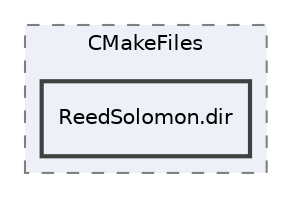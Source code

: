 digraph "build/extern/CMakeFiles/ReedSolomon.dir"
{
 // LATEX_PDF_SIZE
  edge [fontname="Helvetica",fontsize="10",labelfontname="Helvetica",labelfontsize="10"];
  node [fontname="Helvetica",fontsize="10",shape=record];
  compound=true
  subgraph clusterdir_e3716dc60da1e5cf498e6faaa4c34e0a {
    graph [ bgcolor="#edf0f7", pencolor="grey50", style="filled,dashed,", label="CMakeFiles", fontname="Helvetica", fontsize="10", URL="dir_e3716dc60da1e5cf498e6faaa4c34e0a.html"]
  dir_f00ef45db2ae870155733ecea2e30f80 [shape=box, label="ReedSolomon.dir", style="filled,bold,", fillcolor="#edf0f7", color="grey25", URL="dir_f00ef45db2ae870155733ecea2e30f80.html"];
  }
}
